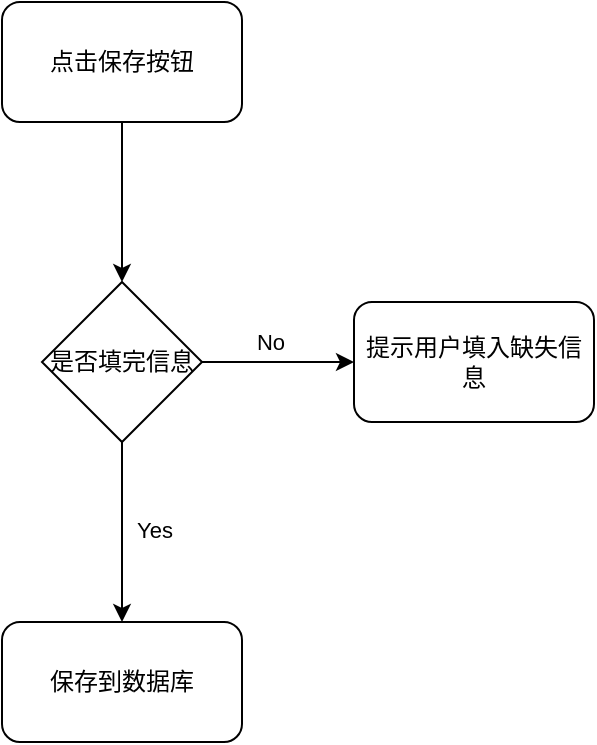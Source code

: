 <mxfile version="24.7.8">
  <diagram name="第 1 页" id="2QDxryC3W1R1soKMb8vn">
    <mxGraphModel dx="1102" dy="750" grid="1" gridSize="10" guides="1" tooltips="1" connect="1" arrows="1" fold="1" page="1" pageScale="1" pageWidth="827" pageHeight="1169" math="0" shadow="0">
      <root>
        <mxCell id="0" />
        <mxCell id="1" parent="0" />
        <mxCell id="I6KZClpiASjdL0xOJXA--3" style="edgeStyle=orthogonalEdgeStyle;rounded=0;orthogonalLoop=1;jettySize=auto;html=1;exitX=0.5;exitY=1;exitDx=0;exitDy=0;entryX=0.5;entryY=0;entryDx=0;entryDy=0;" edge="1" parent="1" source="I6KZClpiASjdL0xOJXA--1" target="I6KZClpiASjdL0xOJXA--2">
          <mxGeometry relative="1" as="geometry" />
        </mxCell>
        <mxCell id="I6KZClpiASjdL0xOJXA--1" value="点击保存按钮" style="rounded=1;whiteSpace=wrap;html=1;" vertex="1" parent="1">
          <mxGeometry x="354" y="280" width="120" height="60" as="geometry" />
        </mxCell>
        <mxCell id="I6KZClpiASjdL0xOJXA--5" value="" style="edgeStyle=orthogonalEdgeStyle;rounded=0;orthogonalLoop=1;jettySize=auto;html=1;" edge="1" parent="1" source="I6KZClpiASjdL0xOJXA--2" target="I6KZClpiASjdL0xOJXA--4">
          <mxGeometry relative="1" as="geometry" />
        </mxCell>
        <mxCell id="I6KZClpiASjdL0xOJXA--9" value="Yes" style="edgeLabel;html=1;align=center;verticalAlign=middle;resizable=0;points=[];" vertex="1" connectable="0" parent="I6KZClpiASjdL0xOJXA--5">
          <mxGeometry x="-0.03" y="-3" relative="1" as="geometry">
            <mxPoint x="19" as="offset" />
          </mxGeometry>
        </mxCell>
        <mxCell id="I6KZClpiASjdL0xOJXA--7" value="" style="edgeStyle=orthogonalEdgeStyle;rounded=0;orthogonalLoop=1;jettySize=auto;html=1;" edge="1" parent="1" source="I6KZClpiASjdL0xOJXA--2" target="I6KZClpiASjdL0xOJXA--6">
          <mxGeometry relative="1" as="geometry" />
        </mxCell>
        <mxCell id="I6KZClpiASjdL0xOJXA--8" value="No" style="edgeLabel;html=1;align=center;verticalAlign=middle;resizable=0;points=[];" vertex="1" connectable="0" parent="I6KZClpiASjdL0xOJXA--7">
          <mxGeometry x="-0.111" y="-4" relative="1" as="geometry">
            <mxPoint y="-14" as="offset" />
          </mxGeometry>
        </mxCell>
        <mxCell id="I6KZClpiASjdL0xOJXA--2" value="是否填完信息" style="rhombus;whiteSpace=wrap;html=1;" vertex="1" parent="1">
          <mxGeometry x="374" y="420" width="80" height="80" as="geometry" />
        </mxCell>
        <mxCell id="I6KZClpiASjdL0xOJXA--4" value="保存到数据库" style="rounded=1;whiteSpace=wrap;html=1;" vertex="1" parent="1">
          <mxGeometry x="354" y="590" width="120" height="60" as="geometry" />
        </mxCell>
        <mxCell id="I6KZClpiASjdL0xOJXA--6" value="提示用户填入缺失信息" style="rounded=1;whiteSpace=wrap;html=1;" vertex="1" parent="1">
          <mxGeometry x="530" y="430" width="120" height="60" as="geometry" />
        </mxCell>
      </root>
    </mxGraphModel>
  </diagram>
</mxfile>
